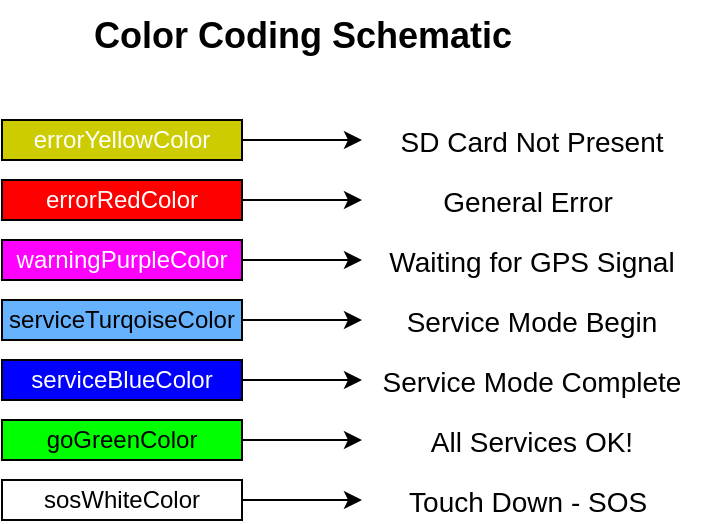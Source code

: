 <mxfile version="20.8.16" type="device"><diagram name="Page-1" id="8qYZPB5JDNMHzNSVez1K"><mxGraphModel dx="794" dy="511" grid="1" gridSize="10" guides="1" tooltips="1" connect="1" arrows="1" fold="1" page="1" pageScale="1" pageWidth="827" pageHeight="1169" math="0" shadow="0"><root><mxCell id="0"/><mxCell id="1" parent="0"/><mxCell id="-voU1KgoAeP4dWQJ9crr-15" style="edgeStyle=orthogonalEdgeStyle;rounded=0;orthogonalLoop=1;jettySize=auto;html=1;exitX=0;exitY=0.5;exitDx=0;exitDy=0;fontSize=18;" parent="1" source="-voU1KgoAeP4dWQJ9crr-1" edge="1"><mxGeometry relative="1" as="geometry"><mxPoint x="260" y="170" as="targetPoint"/></mxGeometry></mxCell><mxCell id="-voU1KgoAeP4dWQJ9crr-1" value="serviceTurqoiseColor" style="rounded=0;whiteSpace=wrap;html=1;direction=west;fillColor=#66B2FF;" parent="1" vertex="1"><mxGeometry x="80" y="160" width="120" height="20" as="geometry"/></mxCell><mxCell id="-voU1KgoAeP4dWQJ9crr-12" style="edgeStyle=orthogonalEdgeStyle;rounded=0;orthogonalLoop=1;jettySize=auto;html=1;exitX=0;exitY=0.5;exitDx=0;exitDy=0;fontSize=18;" parent="1" source="-voU1KgoAeP4dWQJ9crr-2" edge="1"><mxGeometry relative="1" as="geometry"><mxPoint x="260" y="80" as="targetPoint"/></mxGeometry></mxCell><mxCell id="-voU1KgoAeP4dWQJ9crr-2" value="&lt;font color=&quot;#ffffff&quot;&gt;errorYellowColor&lt;/font&gt;" style="rounded=0;whiteSpace=wrap;html=1;direction=west;fillColor=#CCCC00;" parent="1" vertex="1"><mxGeometry x="80" y="70" width="120" height="20" as="geometry"/></mxCell><mxCell id="-voU1KgoAeP4dWQJ9crr-13" style="edgeStyle=orthogonalEdgeStyle;rounded=0;orthogonalLoop=1;jettySize=auto;html=1;exitX=0;exitY=0.5;exitDx=0;exitDy=0;fontSize=18;" parent="1" source="-voU1KgoAeP4dWQJ9crr-3" edge="1"><mxGeometry relative="1" as="geometry"><mxPoint x="260" y="140" as="targetPoint"/></mxGeometry></mxCell><mxCell id="-voU1KgoAeP4dWQJ9crr-3" value="&lt;font color=&quot;#ffffff&quot;&gt;warningPurpleColor&lt;/font&gt;" style="rounded=0;whiteSpace=wrap;html=1;direction=west;fillColor=#FF00FF;" parent="1" vertex="1"><mxGeometry x="80" y="130" width="120" height="20" as="geometry"/></mxCell><mxCell id="-voU1KgoAeP4dWQJ9crr-14" style="edgeStyle=orthogonalEdgeStyle;rounded=0;orthogonalLoop=1;jettySize=auto;html=1;exitX=0;exitY=0.5;exitDx=0;exitDy=0;fontSize=18;" parent="1" source="-voU1KgoAeP4dWQJ9crr-4" edge="1"><mxGeometry relative="1" as="geometry"><mxPoint x="260" y="110" as="targetPoint"/></mxGeometry></mxCell><mxCell id="-voU1KgoAeP4dWQJ9crr-4" value="&lt;font color=&quot;#ffffff&quot;&gt;errorRedColor&lt;/font&gt;" style="rounded=0;whiteSpace=wrap;html=1;direction=west;fillColor=#FF0000;" parent="1" vertex="1"><mxGeometry x="80" y="100" width="120" height="20" as="geometry"/></mxCell><mxCell id="-voU1KgoAeP4dWQJ9crr-18" style="edgeStyle=orthogonalEdgeStyle;rounded=0;orthogonalLoop=1;jettySize=auto;html=1;exitX=0;exitY=0.5;exitDx=0;exitDy=0;fontSize=18;" parent="1" source="-voU1KgoAeP4dWQJ9crr-5" edge="1"><mxGeometry relative="1" as="geometry"><mxPoint x="260" y="200" as="targetPoint"/></mxGeometry></mxCell><mxCell id="-voU1KgoAeP4dWQJ9crr-5" value="&lt;font color=&quot;#ffffff&quot;&gt;serviceBlueColor&lt;/font&gt;" style="rounded=0;whiteSpace=wrap;html=1;direction=west;fillColor=#0000FF;" parent="1" vertex="1"><mxGeometry x="80" y="190" width="120" height="20" as="geometry"/></mxCell><mxCell id="-voU1KgoAeP4dWQJ9crr-19" style="edgeStyle=orthogonalEdgeStyle;rounded=0;orthogonalLoop=1;jettySize=auto;html=1;exitX=0;exitY=0.5;exitDx=0;exitDy=0;fontSize=18;" parent="1" source="-voU1KgoAeP4dWQJ9crr-6" edge="1"><mxGeometry relative="1" as="geometry"><mxPoint x="260" y="230" as="targetPoint"/></mxGeometry></mxCell><mxCell id="-voU1KgoAeP4dWQJ9crr-6" value="goGreenColor" style="rounded=0;whiteSpace=wrap;html=1;direction=west;fillColor=#00FF00;" parent="1" vertex="1"><mxGeometry x="80" y="220" width="120" height="20" as="geometry"/></mxCell><mxCell id="-voU1KgoAeP4dWQJ9crr-20" style="edgeStyle=orthogonalEdgeStyle;rounded=0;orthogonalLoop=1;jettySize=auto;html=1;exitX=0;exitY=0.5;exitDx=0;exitDy=0;fontSize=18;" parent="1" source="-voU1KgoAeP4dWQJ9crr-8" edge="1"><mxGeometry relative="1" as="geometry"><mxPoint x="260" y="260" as="targetPoint"/></mxGeometry></mxCell><mxCell id="-voU1KgoAeP4dWQJ9crr-8" value="sosWhiteColor" style="rounded=0;whiteSpace=wrap;html=1;direction=west;" parent="1" vertex="1"><mxGeometry x="80" y="250" width="120" height="20" as="geometry"/></mxCell><mxCell id="-voU1KgoAeP4dWQJ9crr-9" value="Color Coding Schematic" style="text;strokeColor=none;fillColor=none;spacingLeft=4;spacingRight=4;overflow=hidden;rotatable=0;points=[[0,0.5],[1,0.5]];portConstraint=eastwest;fontSize=18;fontStyle=1" parent="1" vertex="1"><mxGeometry x="120" y="10" width="260" height="50" as="geometry"/></mxCell><mxCell id="-voU1KgoAeP4dWQJ9crr-21" value="&lt;font style=&quot;font-size: 14px;&quot; color=&quot;#000000&quot;&gt;SD Card Not Present&lt;/font&gt;" style="text;html=1;align=center;verticalAlign=middle;whiteSpace=wrap;rounded=0;fontSize=18;" parent="1" vertex="1"><mxGeometry x="260" y="70" width="170" height="20" as="geometry"/></mxCell><mxCell id="-voU1KgoAeP4dWQJ9crr-22" value="&lt;font color=&quot;#000000&quot;&gt;&lt;span style=&quot;font-size: 14px;&quot;&gt;Waiting for GPS Signal&lt;/span&gt;&lt;/font&gt;" style="text;html=1;align=center;verticalAlign=middle;whiteSpace=wrap;rounded=0;fontSize=18;" parent="1" vertex="1"><mxGeometry x="260" y="130" width="170" height="20" as="geometry"/></mxCell><mxCell id="-voU1KgoAeP4dWQJ9crr-23" value="&lt;font style=&quot;font-size: 14px;&quot; color=&quot;#000000&quot;&gt;General Error&amp;nbsp;&lt;/font&gt;" style="text;html=1;align=center;verticalAlign=middle;whiteSpace=wrap;rounded=0;fontSize=18;" parent="1" vertex="1"><mxGeometry x="260" y="100" width="170" height="20" as="geometry"/></mxCell><mxCell id="-voU1KgoAeP4dWQJ9crr-24" style="edgeStyle=orthogonalEdgeStyle;rounded=0;orthogonalLoop=1;jettySize=auto;html=1;exitX=0.5;exitY=1;exitDx=0;exitDy=0;fontSize=14;fontColor=#000000;" parent="1" source="-voU1KgoAeP4dWQJ9crr-23" target="-voU1KgoAeP4dWQJ9crr-23" edge="1"><mxGeometry relative="1" as="geometry"/></mxCell><mxCell id="-voU1KgoAeP4dWQJ9crr-25" value="&lt;font style=&quot;font-size: 14px;&quot; color=&quot;#000000&quot;&gt;Service Mode Begin&lt;/font&gt;" style="text;html=1;align=center;verticalAlign=middle;whiteSpace=wrap;rounded=0;fontSize=18;" parent="1" vertex="1"><mxGeometry x="260" y="160" width="170" height="20" as="geometry"/></mxCell><mxCell id="-voU1KgoAeP4dWQJ9crr-26" value="&lt;font style=&quot;font-size: 14px;&quot; color=&quot;#000000&quot;&gt;Service Mode Complete&lt;/font&gt;" style="text;html=1;align=center;verticalAlign=middle;whiteSpace=wrap;rounded=0;fontSize=18;" parent="1" vertex="1"><mxGeometry x="260" y="190" width="170" height="20" as="geometry"/></mxCell><mxCell id="-voU1KgoAeP4dWQJ9crr-27" value="&lt;font style=&quot;font-size: 14px;&quot; color=&quot;#000000&quot;&gt;All Services OK!&lt;/font&gt;" style="text;html=1;align=center;verticalAlign=middle;whiteSpace=wrap;rounded=0;fontSize=18;" parent="1" vertex="1"><mxGeometry x="260" y="220" width="170" height="20" as="geometry"/></mxCell><mxCell id="-voU1KgoAeP4dWQJ9crr-31" value="&lt;font style=&quot;font-size: 14px;&quot; color=&quot;#000000&quot;&gt;Touch Down - SOS&amp;nbsp;&lt;/font&gt;" style="text;html=1;align=center;verticalAlign=middle;whiteSpace=wrap;rounded=0;fontSize=18;" parent="1" vertex="1"><mxGeometry x="260" y="250" width="170" height="20" as="geometry"/></mxCell></root></mxGraphModel></diagram></mxfile>